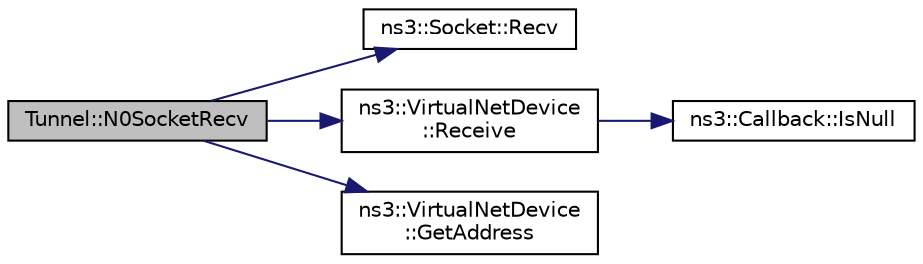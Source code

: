 digraph "Tunnel::N0SocketRecv"
{
  edge [fontname="Helvetica",fontsize="10",labelfontname="Helvetica",labelfontsize="10"];
  node [fontname="Helvetica",fontsize="10",shape=record];
  rankdir="LR";
  Node1 [label="Tunnel::N0SocketRecv",height=0.2,width=0.4,color="black", fillcolor="grey75", style="filled", fontcolor="black"];
  Node1 -> Node2 [color="midnightblue",fontsize="10",style="solid"];
  Node2 [label="ns3::Socket::Recv",height=0.2,width=0.4,color="black", fillcolor="white", style="filled",URL="$d9/df2/classns3_1_1Socket.html#a8949b1f844aae563446f2f4c5be8827a",tooltip="Read data from the socket. "];
  Node1 -> Node3 [color="midnightblue",fontsize="10",style="solid"];
  Node3 [label="ns3::VirtualNetDevice\l::Receive",height=0.2,width=0.4,color="black", fillcolor="white", style="filled",URL="$da/d03/classns3_1_1VirtualNetDevice.html#a4e13d506dae86955be99116c23034e28"];
  Node3 -> Node4 [color="midnightblue",fontsize="10",style="solid"];
  Node4 [label="ns3::Callback::IsNull",height=0.2,width=0.4,color="black", fillcolor="white", style="filled",URL="$d1/d48/classns3_1_1Callback.html#aa8e27826badbf37f84763f36f70d9b54"];
  Node1 -> Node5 [color="midnightblue",fontsize="10",style="solid"];
  Node5 [label="ns3::VirtualNetDevice\l::GetAddress",height=0.2,width=0.4,color="black", fillcolor="white", style="filled",URL="$da/d03/classns3_1_1VirtualNetDevice.html#a8c8219e4244461ea705b3829a599931c"];
}
